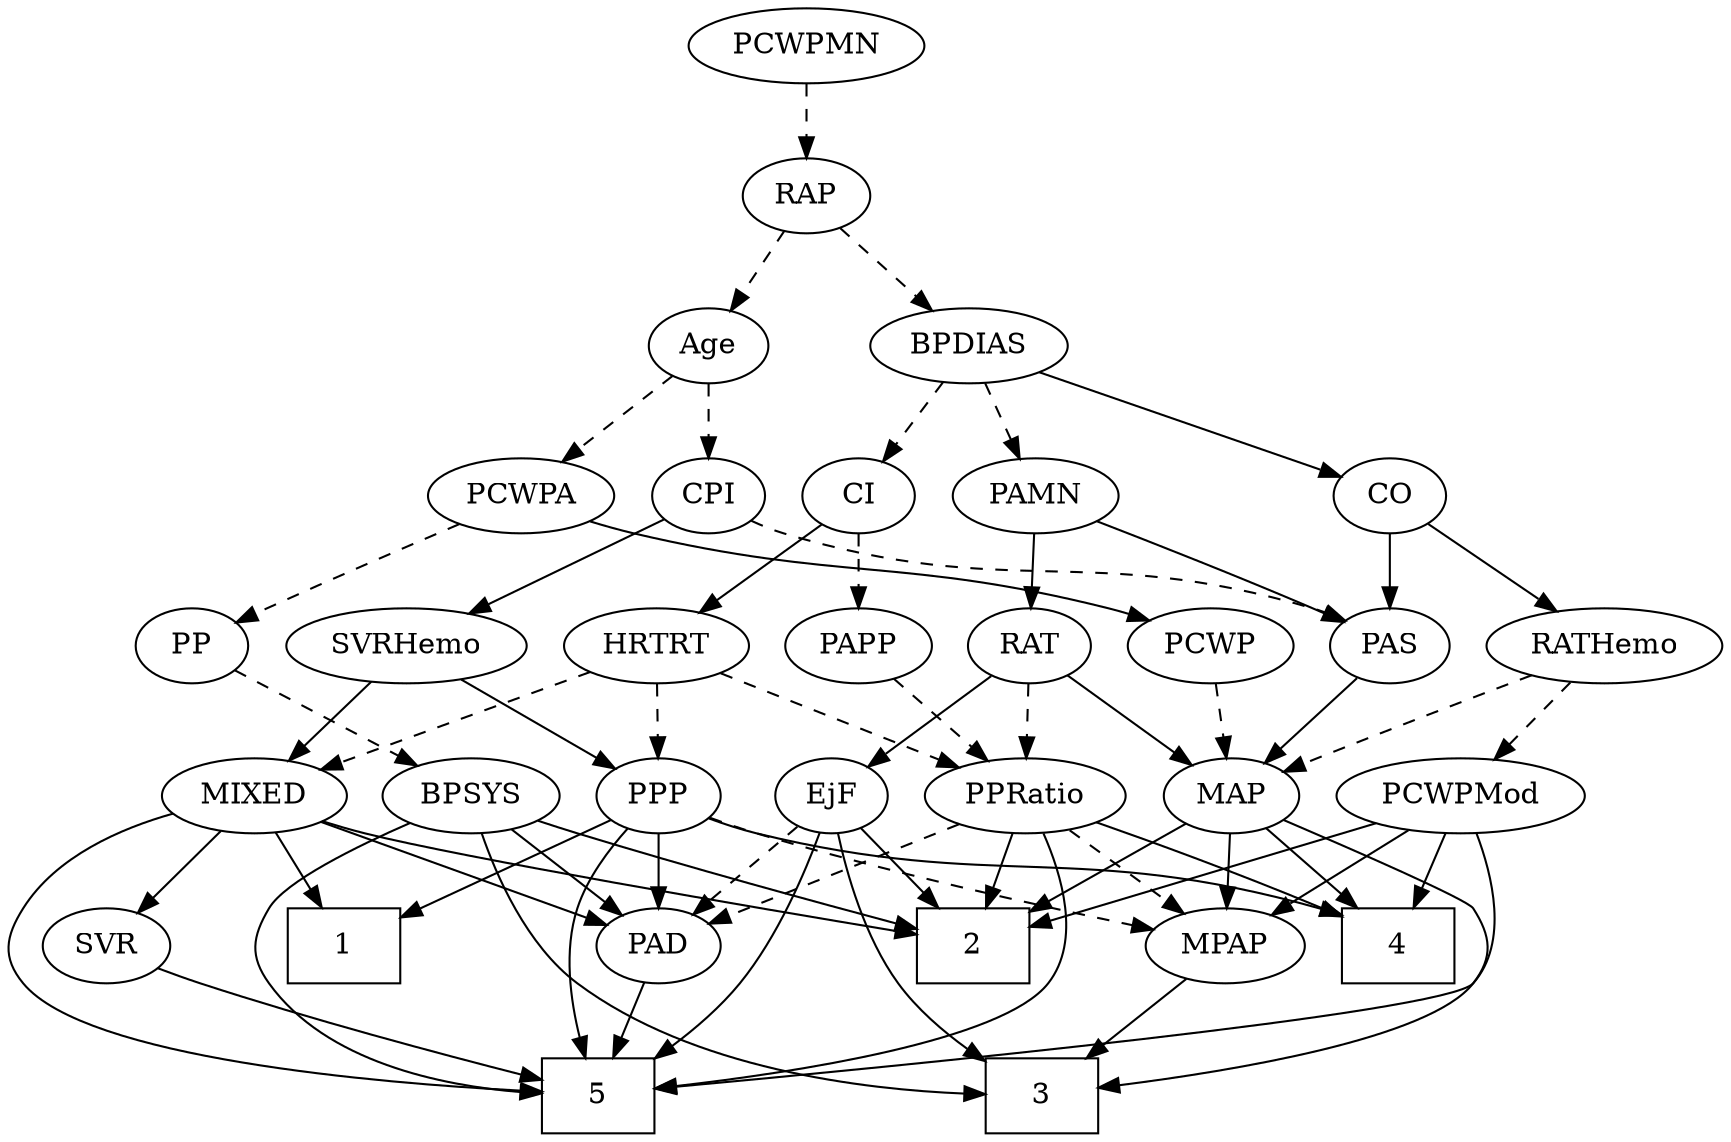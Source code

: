 strict digraph {
	graph [bb="0,0,773.37,540"];
	node [label="\N"];
	1	[height=0.5,
		pos="580.4,90",
		shape=box,
		width=0.75];
	2	[height=0.5,
		pos="318.4,90",
		shape=box,
		width=0.75];
	3	[height=0.5,
		pos="251.4,18",
		shape=box,
		width=0.75];
	4	[height=0.5,
		pos="208.4,90",
		shape=box,
		width=0.75];
	5	[height=0.5,
		pos="496.4,18",
		shape=box,
		width=0.75];
	Age	[height=0.5,
		pos="452.4,378",
		width=0.75];
	CPI	[height=0.5,
		pos="452.4,306",
		width=0.75];
	Age -> CPI	[pos="e,452.4,324.1 452.4,359.7 452.4,351.98 452.4,342.71 452.4,334.11",
		style=dashed];
	PCWPA	[height=0.5,
		pos="539.4,306",
		width=1.1555];
	Age -> PCWPA	[pos="e,520.56,322.16 469.17,363.5 481.47,353.61 498.43,339.96 512.59,328.56",
		style=dashed];
	EjF	[height=0.5,
		pos="388.4,162",
		width=0.75];
	EjF -> 2	[pos="e,335.6,108.2 373.89,146.5 364.93,137.54 353.21,125.81 342.85,115.45",
		style=solid];
	EjF -> 3	[pos="e,278.49,26.859 385.68,144.02 381.78,124.56 372.93,92.702 354.4,72 336.71,52.251 309.93,38.788 288.11,30.374",
		style=solid];
	EjF -> 5	[pos="e,469.88,36.021 393.69,144.33 400.24,125.45 412.73,94.408 430.4,72 439.17,60.872 450.69,50.608 461.66,42.136",
		style=solid];
	PAD	[height=0.5,
		pos="468.4,90",
		width=0.79437];
	EjF -> PAD	[pos="e,452.35,105.04 404.2,147.17 415.74,137.07 431.58,123.21 444.64,111.79",
		style=dashed];
	RAP	[height=0.5,
		pos="375.4,450",
		width=0.77632];
	RAP -> Age	[pos="e,437.1,392.91 390.98,434.83 402.01,424.81 416.99,411.19 429.39,399.92",
		style=dashed];
	BPDIAS	[height=0.5,
		pos="332.4,378",
		width=1.1735];
	RAP -> BPDIAS	[pos="e,342.71,395.8 365.64,433.12 360.46,424.68 353.96,414.1 348.09,404.55",
		style=dashed];
	MIXED	[height=0.5,
		pos="576.4,162",
		width=1.1193];
	MIXED -> 1	[pos="e,579.42,108.1 577.38,143.7 577.83,135.98 578.35,126.71 578.85,118.11",
		style=solid];
	MIXED -> 2	[pos="e,345.52,98.359 542.93,151.92 494.59,138.8 405.52,114.64 355.31,101.02",
		style=solid];
	MIXED -> 5	[pos="e,523.59,22.442 592.53,145.46 609.59,127.09 632.02,95.987 616.4,72 598.18,44.043 561.51,30.727 533.48,24.45",
		style=solid];
	MIXED -> PAD	[pos="e,487.68,103.5 554.54,146.83 537.7,135.92 514.29,120.75 496.13,108.97",
		style=solid];
	SVR	[height=0.5,
		pos="729.4,90",
		width=0.77632];
	MIXED -> SVR	[pos="e,707.24,101.14 603.75,148.49 630.2,136.38 670.24,118.06 697.98,105.37",
		style=solid];
	MPAP	[height=0.5,
		pos="128.4,90",
		width=0.97491];
	MPAP -> 3	[pos="e,224.26,34.446 150.96,76.161 168.96,65.915 194.53,51.365 215.36,39.509",
		style=solid];
	BPSYS	[height=0.5,
		pos="672.4,162",
		width=1.0471];
	BPSYS -> 2	[pos="e,345.6,95.066 644.32,149.93 638.15,147.76 631.6,145.64 625.4,144 574.92,130.63 425.94,107.28 355.76,96.606",
		style=solid];
	BPSYS -> 3	[pos="e,278.64,21.63 666.77,144.07 658.95,123.41 642.72,89.121 616.4,72 589.19,54.302 376.11,31.392 288.66,22.627",
		style=solid];
	BPSYS -> 5	[pos="e,523.74,20.13 704.19,152.33 725.91,144.57 753.07,130.81 766.4,108 774.47,94.185 776.56,84.355 766.4,72 737.37,36.722 601,24.574 \
533.89,20.686",
		style=solid];
	BPSYS -> PAD	[pos="e,493.2,99.189 643.35,150.38 637.42,148.25 631.21,146.03 625.4,144 583.37,129.31 534.78,113.01 502.92,102.42",
		style=solid];
	PAD -> 5	[pos="e,489.42,36.447 475.03,72.411 478.21,64.454 482.11,54.722 485.69,45.756",
		style=solid];
	CO	[height=0.5,
		pos="143.4,306",
		width=0.75];
	PAS	[height=0.5,
		pos="143.4,234",
		width=0.75];
	CO -> PAS	[pos="e,143.4,252.1 143.4,287.7 143.4,279.98 143.4,270.71 143.4,262.11",
		style=solid];
	RATHemo	[height=0.5,
		pos="49.396,234",
		width=1.3721];
	CO -> RATHemo	[pos="e,70.279,250.55 125.71,291.83 112.43,281.94 93.949,268.18 78.498,256.67",
		style=solid];
	MAP	[height=0.5,
		pos="208.4,162",
		width=0.84854];
	PAS -> MAP	[pos="e,194.18,178.31 157.18,218.15 165.94,208.72 177.44,196.33 187.33,185.69",
		style=solid];
	PAMN	[height=0.5,
		pos="299.4,306",
		width=1.011];
	PAMN -> PAS	[pos="e,164.67,245.16 272.62,293.4 248.24,282.79 211.3,266.57 179.4,252 177.6,251.18 175.76,250.33 173.91,249.48",
		style=solid];
	RAT	[height=0.5,
		pos="303.4,234",
		width=0.75827];
	PAMN -> RAT	[pos="e,302.42,252.1 300.38,287.7 300.83,279.98 301.35,270.71 301.85,262.11",
		style=solid];
	PCWPMod	[height=0.5,
		pos="107.4,162",
		width=1.4443];
	RATHemo -> PCWPMod	[pos="e,93.749,179.47 63.141,216.41 70.364,207.69 79.352,196.85 87.338,187.21",
		style=dashed];
	RATHemo -> MAP	[pos="e,184.45,173.54 79.677,219.67 106.92,207.68 146.87,190.08 175.03,177.69",
		style=dashed];
	CPI -> PAS	[pos="e,163.93,245.95 431.86,294.05 426.91,291.76 421.55,289.57 416.4,288 314.49,256.93 281.3,283.07 179.4,252 177.46,251.41 175.5,250.73 \
173.54,250",
		style=dashed];
	SVRHemo	[height=0.5,
		pos="577.4,234",
		width=1.3902];
	CPI -> SVRHemo	[pos="e,551.28,249.63 472.48,293.75 491.28,283.22 519.78,267.26 542.34,254.63",
		style=solid];
	RAT -> EjF	[pos="e,372.06,176.46 319.78,219.5 332.37,209.14 349.93,194.67 364.14,182.97",
		style=solid];
	RAT -> MAP	[pos="e,226.83,176.58 285.53,219.83 271.38,209.41 251.39,194.68 235.3,182.83",
		style=solid];
	PPRatio	[height=0.5,
		pos="303.4,162",
		width=1.1013];
	RAT -> PPRatio	[pos="e,303.4,180.1 303.4,215.7 303.4,207.98 303.4,198.71 303.4,190.11",
		style=dashed];
	SVR -> 5	[pos="e,523.58,25.504 706.47,79.17 700.32,76.688 693.65,74.126 687.4,72 634.61,54.057 572.13,37.597 533.37,27.929",
		style=solid];
	PCWPMod -> 2	[pos="e,291.3,99.989 143.67,148.97 182.17,136.19 242.71,116.11 281.46,103.25",
		style=solid];
	PCWPMod -> 4	[pos="e,183.56,108.21 129.81,145.46 143.12,136.24 160.25,124.37 175.12,114.06",
		style=solid];
	PCWPMod -> 5	[pos="e,469.38,21.494 95.06,144.17 82.312,124.55 66.583,92.251 84.396,72 96.761,57.942 360.22,31.812 459.23,22.449",
		style=solid];
	PCWPMod -> MPAP	[pos="e,123.21,108.28 112.48,144.05 114.82,136.26 117.65,126.82 120.27,118.08",
		style=solid];
	PP	[height=0.5,
		pos="672.4,234",
		width=0.75];
	PCWPA -> PP	[pos="e,651.95,245.76 564.72,291.67 586.98,279.95 619.38,262.9 642.82,250.56",
		style=dashed];
	PCWP	[height=0.5,
		pos="223.4,234",
		width=0.97491];
	PCWPA -> PCWP	[pos="e,249.62,246.15 508.61,293.86 502,291.71 495.01,289.63 488.4,288 391.77,264.19 363.44,278.07 267.4,252 264.75,251.28 262.03,250.46 \
259.32,249.57",
		style=solid];
	PCWPMN	[height=0.5,
		pos="375.4,522",
		width=1.3902];
	PCWPMN -> RAP	[pos="e,375.4,468.1 375.4,503.7 375.4,495.98 375.4,486.71 375.4,478.11",
		style=dashed];
	SVRHemo -> MIXED	[pos="e,576.64,180.1 577.15,215.7 577.04,207.98 576.91,198.71 576.78,190.11",
		style=solid];
	PPP	[height=0.5,
		pos="469.4,162",
		width=0.75];
	SVRHemo -> PPP	[pos="e,488.21,175.2 554.23,217.98 537.44,207.1 514.68,192.35 496.96,180.87",
		style=solid];
	BPDIAS -> CO	[pos="e,166.43,315.53 301.61,365.6 267.15,352.83 211.52,332.23 176.24,319.16",
		style=solid];
	BPDIAS -> PAMN	[pos="e,307.31,323.79 324.41,360.05 320.6,351.97 315.95,342.12 311.71,333.11",
		style=dashed];
	CI	[height=0.5,
		pos="380.4,306",
		width=0.75];
	BPDIAS -> CI	[pos="e,369.43,322.99 343.77,360.41 349.71,351.74 357.1,340.97 363.68,331.38",
		style=dashed];
	MAP -> 2	[pos="e,291.59,108.06 228.32,148.32 243.53,138.64 264.9,125.04 283,113.52",
		style=solid];
	MAP -> 3	[pos="e,224.21,18.566 184.24,150.72 148.21,135.39 84.581,108.28 84.396,108 75.581,94.647 74.947,84.912 84.396,72 114,31.552 174.68,21.216 \
214.17,18.985",
		style=solid];
	MAP -> 4	[pos="e,208.4,108.1 208.4,143.7 208.4,135.98 208.4,126.71 208.4,118.11",
		style=solid];
	MAP -> MPAP	[pos="e,145.5,105.97 191.82,146.5 180.71,136.77 165.87,123.79 153.34,112.83",
		style=solid];
	PP -> BPSYS	[pos="e,672.4,180.1 672.4,215.7 672.4,207.98 672.4,198.71 672.4,190.11",
		style=dashed];
	PPP -> 1	[pos="e,553.26,108.11 488.48,148.97 503.89,139.25 526.01,125.3 544.68,113.52",
		style=solid];
	PPP -> 4	[pos="e,235.51,97.221 446.69,151.81 439.61,149.11 431.73,146.28 424.4,144 391.21,133.7 297.9,111.68 245.43,99.517",
		style=solid];
	PPP -> 5	[pos="e,502.41,36.131 483.52,146.14 491.96,136.19 501.88,122.34 506.4,108 512.75,87.79 509.51,63.88 505.08,45.935",
		style=solid];
	PPP -> MPAP	[pos="e,154.6,102.24 447.28,151.54 440.09,148.77 432,145.95 424.4,144 314.82,115.84 281.87,136.57 172.4,108 169.74,107.31 167.02,106.5 \
164.31,105.63",
		style=dashed];
	PPP -> PAD	[pos="e,468.64,108.1 469.15,143.7 469.04,135.98 468.91,126.71 468.78,118.11",
		style=solid];
	PPRatio -> 2	[pos="e,314.69,108.28 307.03,144.05 308.7,136.26 310.72,126.82 312.59,118.08",
		style=solid];
	PPRatio -> 4	[pos="e,231.52,108.04 283.25,146.15 270.59,136.83 254,124.61 239.66,114.04",
		style=solid];
	PPRatio -> 5	[pos="e,469.25,21.631 292.04,144.47 280.31,125.15 265.86,93.129 282.4,72 303.95,44.461 403.76,29.233 459.13,22.772",
		style=solid];
	PPRatio -> MPAP	[pos="e,155.32,101.77 274.5,149.44 244.5,137.44 197.49,118.64 164.93,105.61",
		style=dashed];
	PPRatio -> PAD	[pos="e,445.34,100.78 331.39,149.13 360.34,136.84 405.51,117.68 435.99,104.75",
		style=dashed];
	PCWP -> MAP	[pos="e,212.1,180.28 219.76,216.05 218.09,208.26 216.07,198.82 214.2,190.08",
		style=dashed];
	PAPP	[height=0.5,
		pos="380.4,234",
		width=0.88464];
	CI -> PAPP	[pos="e,380.4,252.1 380.4,287.7 380.4,279.98 380.4,270.71 380.4,262.11",
		style=dashed];
	HRTRT	[height=0.5,
		pos="469.4,234",
		width=1.1013];
	CI -> HRTRT	[pos="e,450.26,250.05 397.14,291.83 409.76,281.9 427.36,268.06 442.02,256.53",
		style=solid];
	PAPP -> PPRatio	[pos="e,320.23,178.31 364.07,218.15 353.49,208.54 339.53,195.85 327.67,185.07",
		style=dashed];
	HRTRT -> MIXED	[pos="e,554.41,177.38 491.05,218.83 506.75,208.56 528.21,194.52 545.69,183.09",
		style=dashed];
	HRTRT -> PPP	[pos="e,469.4,180.1 469.4,215.7 469.4,207.98 469.4,198.71 469.4,190.11",
		style=dashed];
	HRTRT -> PPRatio	[pos="e,331.42,174.82 441.24,221.13 413.61,209.48 371.31,191.64 340.85,178.8",
		style=dashed];
}
